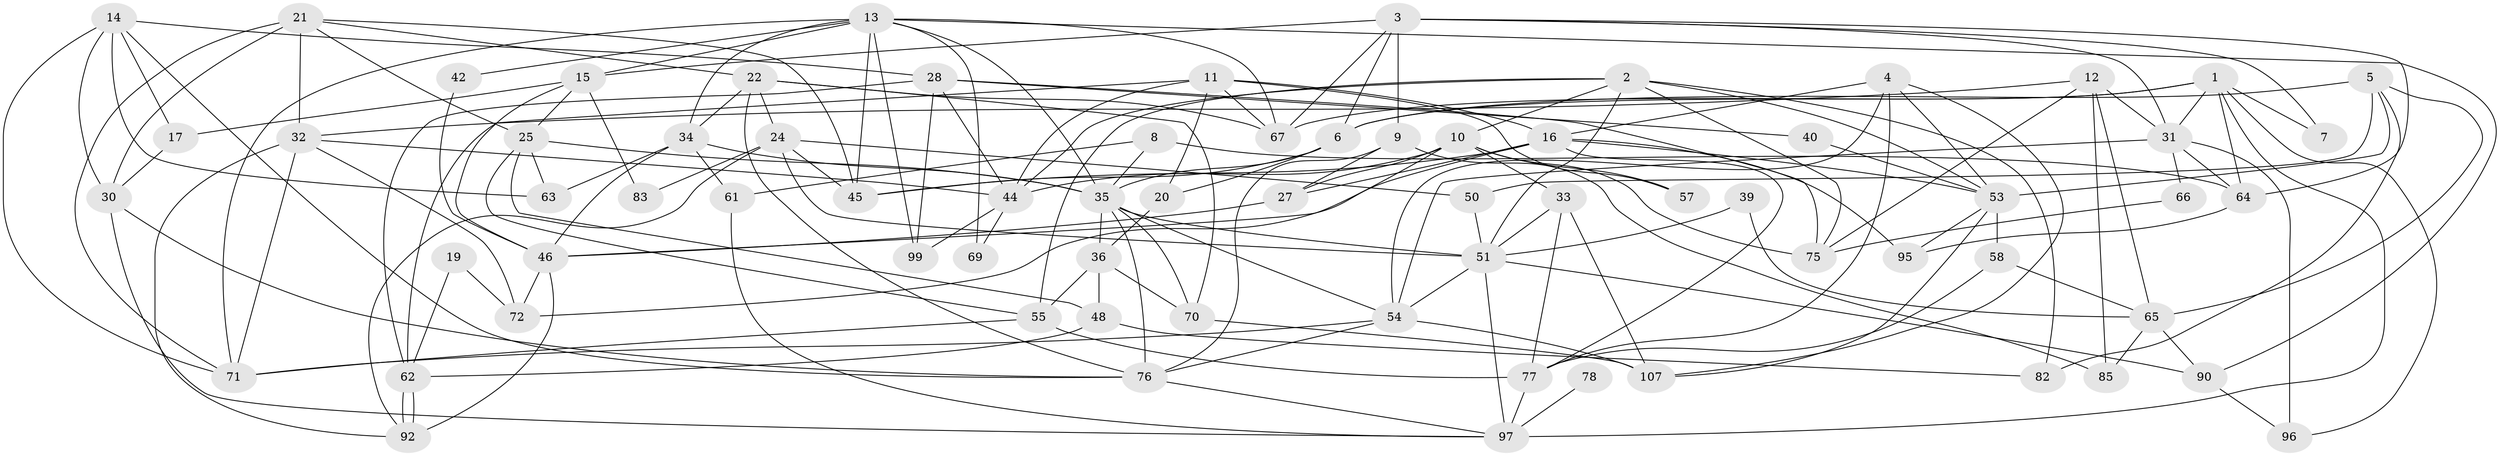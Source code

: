 // original degree distribution, {6: 0.1111111111111111, 2: 0.14814814814814814, 4: 0.25925925925925924, 3: 0.26851851851851855, 5: 0.16666666666666666, 7: 0.027777777777777776, 9: 0.018518518518518517}
// Generated by graph-tools (version 1.1) at 2025/11/02/27/25 16:11:18]
// undirected, 71 vertices, 174 edges
graph export_dot {
graph [start="1"]
  node [color=gray90,style=filled];
  1 [super="+52"];
  2 [super="+26"];
  3 [super="+23"];
  4 [super="+59"];
  5 [super="+91"];
  6 [super="+60"];
  7;
  8;
  9;
  10 [super="+29"];
  11 [super="+100"];
  12 [super="+18"];
  13 [super="+89"];
  14 [super="+103"];
  15 [super="+49"];
  16 [super="+37"];
  17;
  19;
  20;
  21;
  22 [super="+38"];
  24;
  25 [super="+86"];
  27;
  28 [super="+108"];
  30 [super="+74"];
  31 [super="+41"];
  32 [super="+94"];
  33 [super="+43"];
  34 [super="+93"];
  35 [super="+47"];
  36;
  39;
  40 [super="+56"];
  42;
  44;
  45;
  46 [super="+105"];
  48;
  50;
  51 [super="+101"];
  53 [super="+79"];
  54 [super="+68"];
  55 [super="+84"];
  57;
  58;
  61;
  62 [super="+98"];
  63 [super="+104"];
  64 [super="+80"];
  65 [super="+81"];
  66;
  67;
  69;
  70;
  71 [super="+73"];
  72;
  75;
  76 [super="+88"];
  77 [super="+87"];
  78;
  82;
  83;
  85;
  90 [super="+102"];
  92;
  95;
  96;
  97 [super="+106"];
  99;
  107;
  1 -- 31;
  1 -- 7;
  1 -- 67;
  1 -- 96;
  1 -- 6;
  1 -- 64;
  1 -- 97;
  2 -- 44;
  2 -- 82;
  2 -- 53;
  2 -- 10;
  2 -- 75;
  2 -- 55;
  2 -- 51;
  3 -- 9;
  3 -- 64;
  3 -- 15;
  3 -- 67;
  3 -- 6;
  3 -- 7;
  3 -- 31;
  4 -- 107;
  4 -- 16;
  4 -- 53;
  4 -- 54;
  4 -- 77;
  5 -- 50;
  5 -- 65;
  5 -- 53;
  5 -- 82;
  5 -- 6;
  6 -- 20;
  6 -- 45;
  6 -- 35;
  8 -- 61;
  8 -- 64;
  8 -- 35;
  9 -- 27;
  9 -- 76;
  9 -- 85;
  10 -- 75;
  10 -- 27 [weight=2];
  10 -- 33;
  10 -- 72;
  10 -- 57;
  10 -- 44;
  11 -- 20;
  11 -- 16;
  11 -- 44;
  11 -- 57;
  11 -- 67;
  11 -- 62;
  12 -- 75;
  12 -- 32;
  12 -- 65;
  12 -- 85;
  12 -- 31;
  13 -- 45;
  13 -- 35;
  13 -- 42;
  13 -- 71;
  13 -- 90;
  13 -- 34;
  13 -- 67;
  13 -- 99;
  13 -- 69;
  13 -- 15;
  14 -- 30;
  14 -- 17;
  14 -- 63;
  14 -- 28;
  14 -- 76;
  14 -- 71;
  15 -- 25;
  15 -- 17;
  15 -- 83;
  15 -- 46;
  16 -- 27;
  16 -- 95;
  16 -- 77;
  16 -- 53;
  16 -- 45;
  16 -- 46;
  17 -- 30;
  19 -- 72;
  19 -- 62;
  20 -- 36;
  21 -- 45;
  21 -- 22;
  21 -- 25;
  21 -- 30;
  21 -- 32;
  21 -- 71;
  22 -- 70;
  22 -- 67;
  22 -- 24;
  22 -- 34;
  22 -- 76;
  24 -- 51;
  24 -- 45;
  24 -- 50;
  24 -- 83;
  24 -- 92;
  25 -- 48;
  25 -- 55;
  25 -- 35;
  25 -- 63;
  27 -- 46;
  28 -- 44;
  28 -- 75;
  28 -- 40;
  28 -- 99;
  28 -- 62;
  30 -- 97;
  30 -- 76;
  31 -- 64;
  31 -- 96 [weight=2];
  31 -- 66;
  31 -- 54;
  32 -- 44;
  32 -- 72;
  32 -- 92;
  32 -- 71;
  33 -- 51;
  33 -- 107;
  33 -- 77;
  34 -- 63;
  34 -- 61;
  34 -- 46;
  34 -- 35;
  35 -- 51;
  35 -- 36;
  35 -- 70;
  35 -- 54;
  35 -- 76;
  36 -- 55;
  36 -- 48;
  36 -- 70;
  39 -- 51;
  39 -- 65;
  40 -- 53 [weight=2];
  42 -- 46;
  44 -- 69;
  44 -- 99;
  46 -- 92;
  46 -- 72;
  48 -- 82;
  48 -- 62;
  50 -- 51;
  51 -- 97;
  51 -- 54;
  51 -- 90;
  53 -- 58;
  53 -- 95;
  53 -- 107;
  54 -- 107;
  54 -- 76;
  54 -- 71;
  55 -- 77;
  55 -- 71;
  58 -- 77;
  58 -- 65;
  61 -- 97;
  62 -- 92;
  62 -- 92;
  64 -- 95;
  65 -- 90;
  65 -- 85;
  66 -- 75;
  70 -- 107;
  76 -- 97;
  77 -- 97;
  78 -- 97 [weight=2];
  90 -- 96;
}
